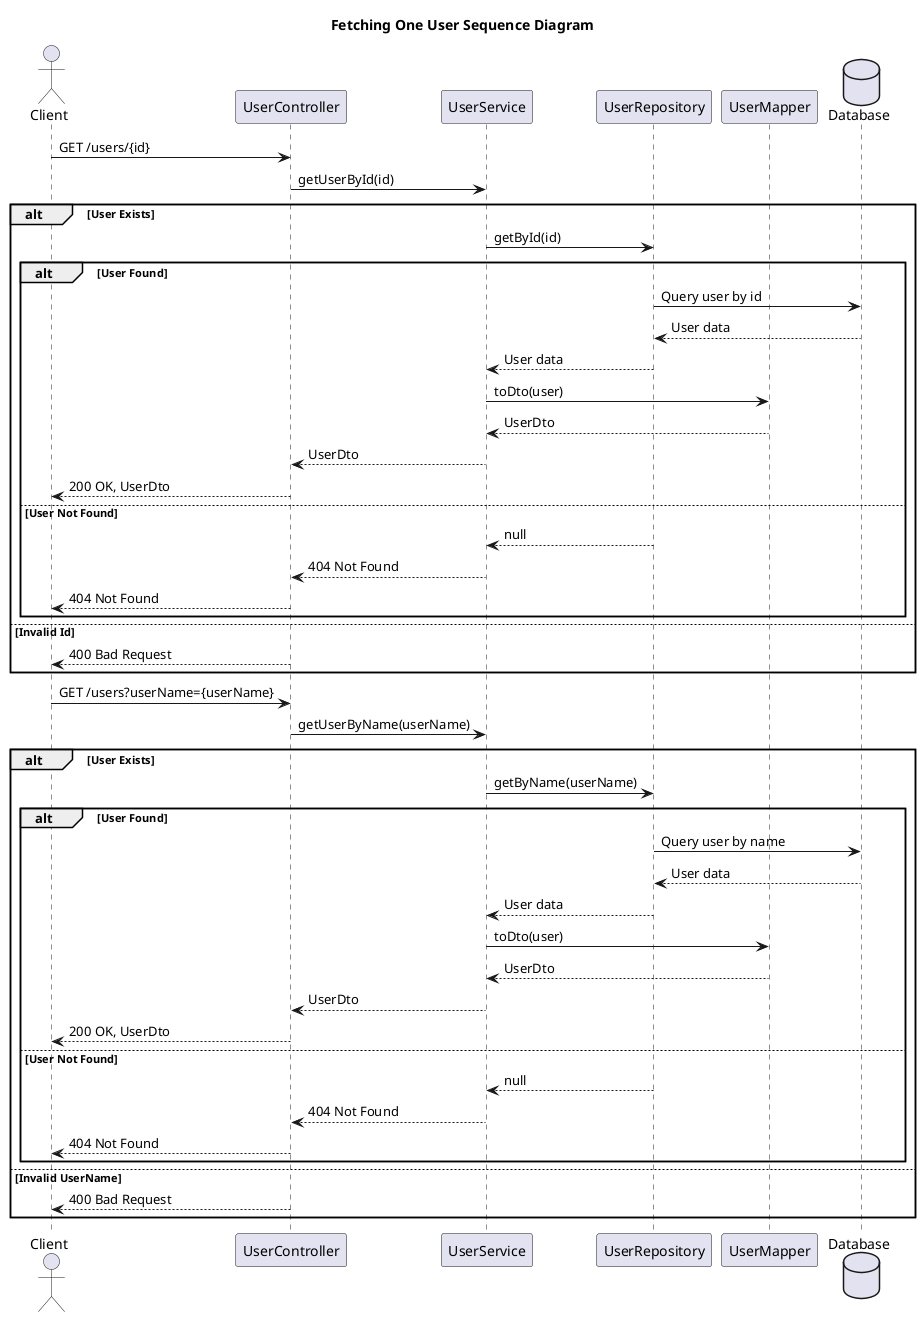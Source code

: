 @startuml

title Fetching One User Sequence Diagram

actor Client
participant "UserController" as UserController
participant "UserService" as UserService
participant "UserRepository" as UserRepository
participant "UserMapper" as UserMapper
database Database

Client -> UserController: GET /users/{id}
UserController -> UserService: getUserById(id)
alt User Exists
    UserService -> UserRepository: getById(id)
    alt User Found
        UserRepository -> Database: Query user by id
        Database --> UserRepository: User data
        UserRepository --> UserService: User data
        UserService -> UserMapper: toDto(user)
        UserMapper --> UserService: UserDto
        UserService --> UserController: UserDto
        UserController --> Client: 200 OK, UserDto
    else User Not Found
        UserRepository --> UserService: null
        UserService --> UserController: 404 Not Found
        UserController --> Client: 404 Not Found
    end
else Invalid Id
    UserController --> Client: 400 Bad Request
end

Client -> UserController: GET /users?userName={userName}
UserController -> UserService: getUserByName(userName)
alt User Exists
    UserService -> UserRepository: getByName(userName)
    alt User Found
        UserRepository -> Database: Query user by name
        Database --> UserRepository: User data
        UserRepository --> UserService: User data
        UserService -> UserMapper: toDto(user)
        UserMapper --> UserService: UserDto
        UserService --> UserController: UserDto
        UserController --> Client: 200 OK, UserDto
    else User Not Found
        UserRepository --> UserService: null
        UserService --> UserController: 404 Not Found
        UserController --> Client: 404 Not Found
    end
else Invalid UserName
    UserController --> Client: 400 Bad Request
end

@enduml
